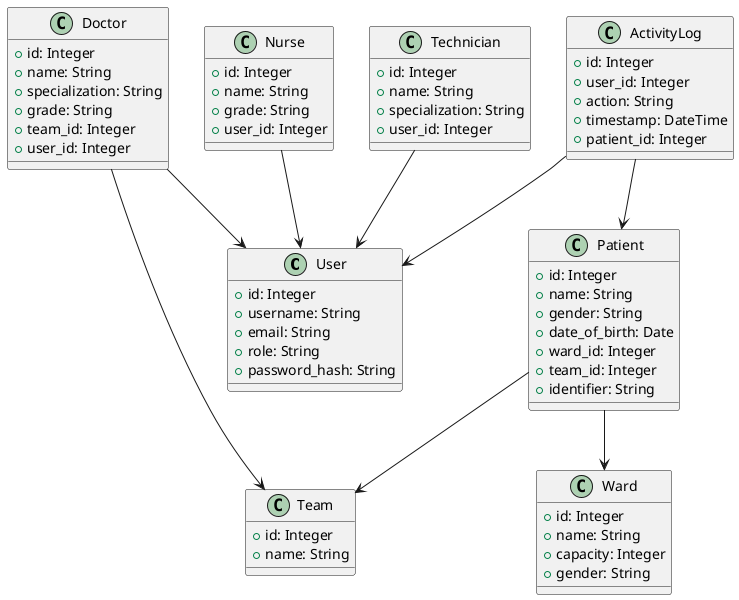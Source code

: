 @startuml
class User {
  +id: Integer
  +username: String
  +email: String
  +role: String
  +password_hash: String
}

class Doctor {
  +id: Integer
  +name: String
  +specialization: String
  +grade: String
  +team_id: Integer
  +user_id: Integer
}

class Nurse {
  +id: Integer
  +name: String
  +grade: String
  +user_id: Integer
}

class Technician {
  +id: Integer
  +name: String
  +specialization: String
  +user_id: Integer
}

class Team {
  +id: Integer
  +name: String
}

class Patient {
  +id: Integer
  +name: String
  +gender: String
  +date_of_birth: Date
  +ward_id: Integer
  +team_id: Integer
  +identifier: String
}

class Ward {
  +id: Integer
  +name: String
  +capacity: Integer
  +gender: String
}

class ActivityLog {
  +id: Integer
  +user_id: Integer
  +action: String
  +timestamp: DateTime
  +patient_id: Integer
}

Doctor --> User
Nurse --> User
Technician --> User
Doctor --> Team
Patient --> Ward
Patient --> Team
ActivityLog --> User
ActivityLog --> Patient
@enduml
